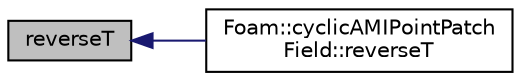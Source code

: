 digraph "reverseT"
{
  bgcolor="transparent";
  edge [fontname="Helvetica",fontsize="10",labelfontname="Helvetica",labelfontsize="10"];
  node [fontname="Helvetica",fontsize="10",shape=record];
  rankdir="LR";
  Node1 [label="reverseT",height=0.2,width=0.4,color="black", fillcolor="grey75", style="filled", fontcolor="black"];
  Node1 -> Node2 [dir="back",color="midnightblue",fontsize="10",style="solid",fontname="Helvetica"];
  Node2 [label="Foam::cyclicAMIPointPatch\lField::reverseT",height=0.2,width=0.4,color="black",URL="$a00473.html#a8449a6b191feb77a67a0e5abb8b0ac9f",tooltip="Return neighbour-cell transformation tensor. "];
}
